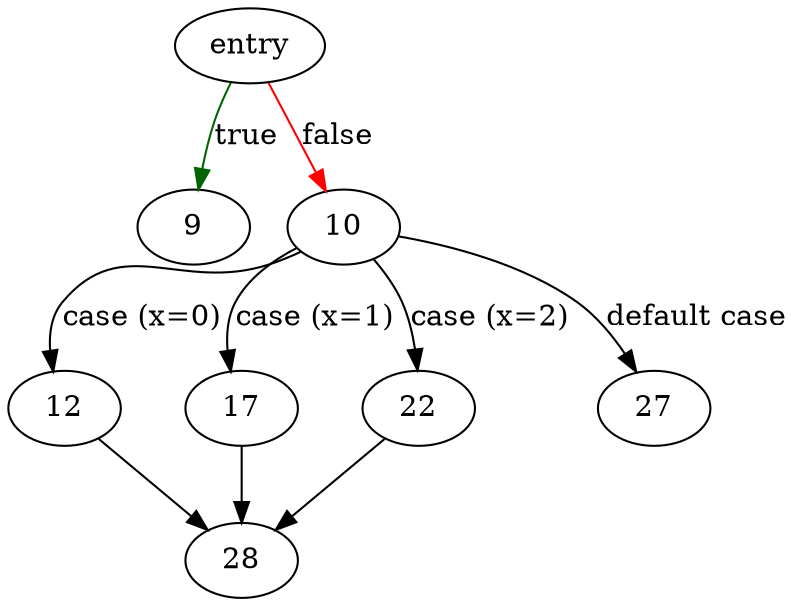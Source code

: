 digraph "xlseek" {
	// Node definitions.
	4 [label=entry];
	9;
	10;
	12;
	17;
	22;
	27;
	28;

	// Edge definitions.
	4 -> 9 [
		color=darkgreen
		label=true
	];
	4 -> 10 [
		color=red
		label=false
	];
	10 -> 12 [label="case (x=0)"];
	10 -> 17 [label="case (x=1)"];
	10 -> 22 [label="case (x=2)"];
	10 -> 27 [label="default case"];
	12 -> 28;
	17 -> 28;
	22 -> 28;
}